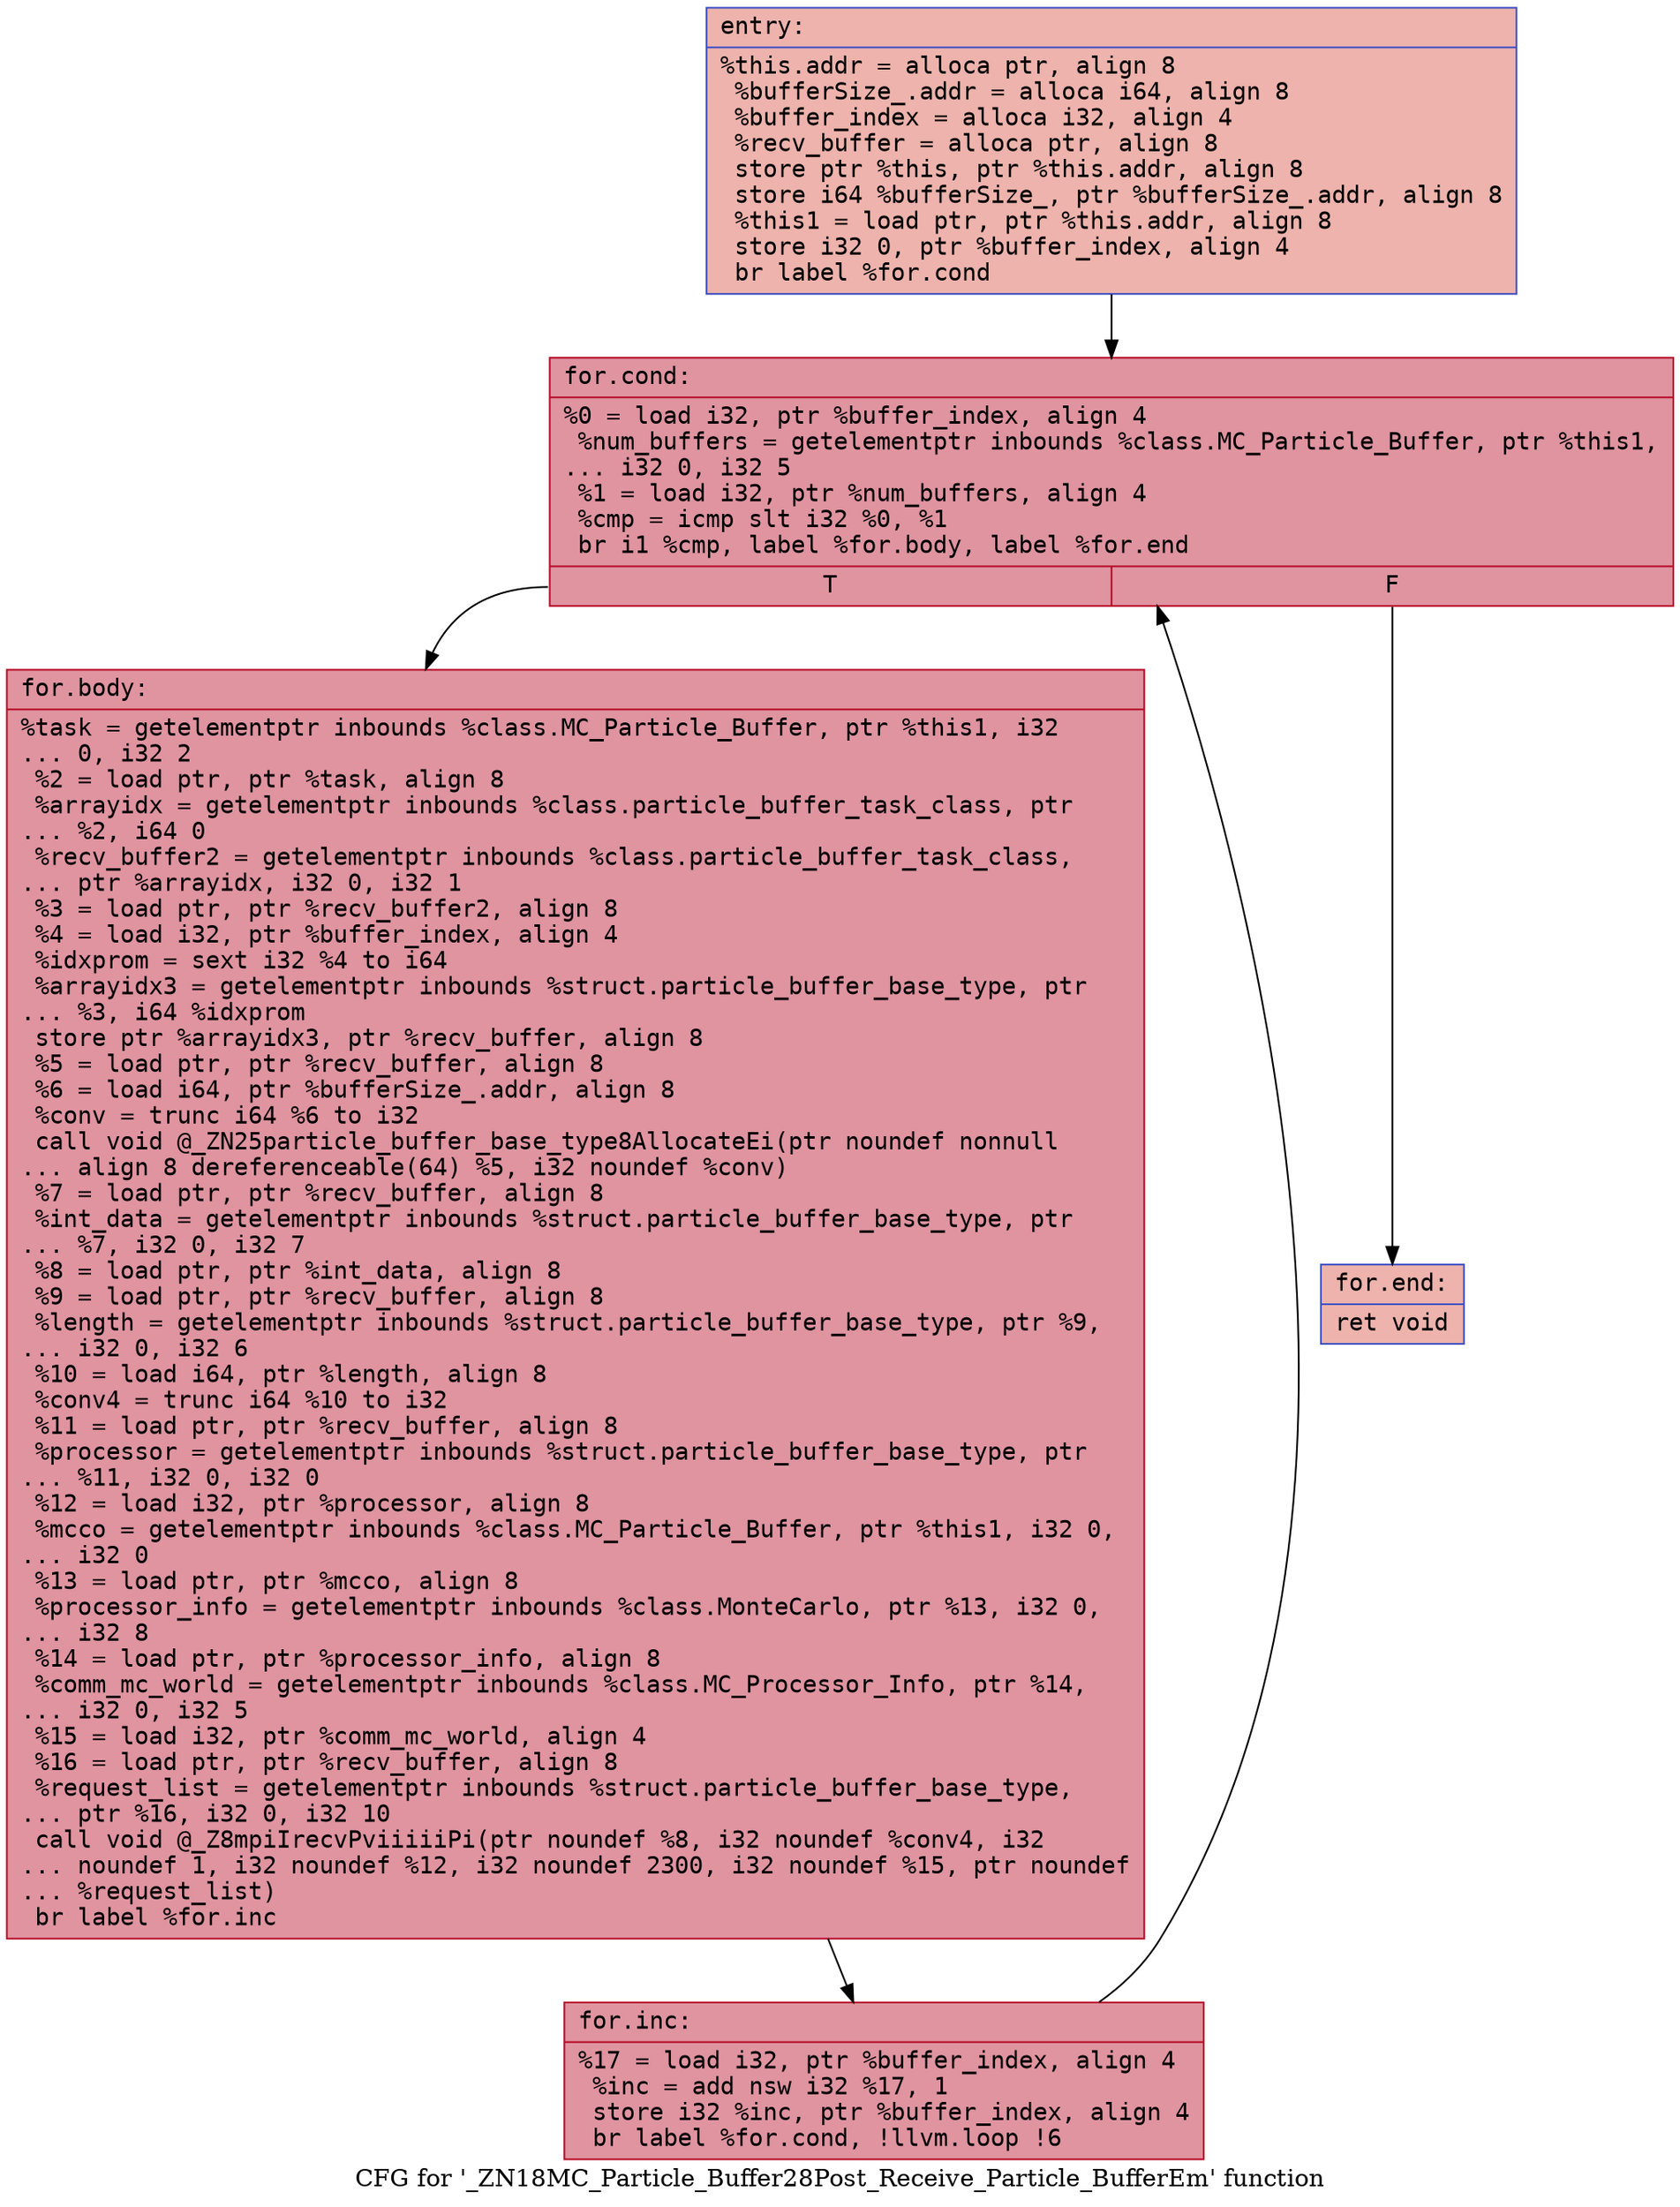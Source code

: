 digraph "CFG for '_ZN18MC_Particle_Buffer28Post_Receive_Particle_BufferEm' function" {
	label="CFG for '_ZN18MC_Particle_Buffer28Post_Receive_Particle_BufferEm' function";

	Node0x558b69493880 [shape=record,color="#3d50c3ff", style=filled, fillcolor="#d6524470" fontname="Courier",label="{entry:\l|  %this.addr = alloca ptr, align 8\l  %bufferSize_.addr = alloca i64, align 8\l  %buffer_index = alloca i32, align 4\l  %recv_buffer = alloca ptr, align 8\l  store ptr %this, ptr %this.addr, align 8\l  store i64 %bufferSize_, ptr %bufferSize_.addr, align 8\l  %this1 = load ptr, ptr %this.addr, align 8\l  store i32 0, ptr %buffer_index, align 4\l  br label %for.cond\l}"];
	Node0x558b69493880 -> Node0x558b69493ee0[tooltip="entry -> for.cond\nProbability 100.00%" ];
	Node0x558b69493ee0 [shape=record,color="#b70d28ff", style=filled, fillcolor="#b70d2870" fontname="Courier",label="{for.cond:\l|  %0 = load i32, ptr %buffer_index, align 4\l  %num_buffers = getelementptr inbounds %class.MC_Particle_Buffer, ptr %this1,\l... i32 0, i32 5\l  %1 = load i32, ptr %num_buffers, align 4\l  %cmp = icmp slt i32 %0, %1\l  br i1 %cmp, label %for.body, label %for.end\l|{<s0>T|<s1>F}}"];
	Node0x558b69493ee0:s0 -> Node0x558b694941a0[tooltip="for.cond -> for.body\nProbability 96.88%" ];
	Node0x558b69493ee0:s1 -> Node0x558b694941f0[tooltip="for.cond -> for.end\nProbability 3.12%" ];
	Node0x558b694941a0 [shape=record,color="#b70d28ff", style=filled, fillcolor="#b70d2870" fontname="Courier",label="{for.body:\l|  %task = getelementptr inbounds %class.MC_Particle_Buffer, ptr %this1, i32\l... 0, i32 2\l  %2 = load ptr, ptr %task, align 8\l  %arrayidx = getelementptr inbounds %class.particle_buffer_task_class, ptr\l... %2, i64 0\l  %recv_buffer2 = getelementptr inbounds %class.particle_buffer_task_class,\l... ptr %arrayidx, i32 0, i32 1\l  %3 = load ptr, ptr %recv_buffer2, align 8\l  %4 = load i32, ptr %buffer_index, align 4\l  %idxprom = sext i32 %4 to i64\l  %arrayidx3 = getelementptr inbounds %struct.particle_buffer_base_type, ptr\l... %3, i64 %idxprom\l  store ptr %arrayidx3, ptr %recv_buffer, align 8\l  %5 = load ptr, ptr %recv_buffer, align 8\l  %6 = load i64, ptr %bufferSize_.addr, align 8\l  %conv = trunc i64 %6 to i32\l  call void @_ZN25particle_buffer_base_type8AllocateEi(ptr noundef nonnull\l... align 8 dereferenceable(64) %5, i32 noundef %conv)\l  %7 = load ptr, ptr %recv_buffer, align 8\l  %int_data = getelementptr inbounds %struct.particle_buffer_base_type, ptr\l... %7, i32 0, i32 7\l  %8 = load ptr, ptr %int_data, align 8\l  %9 = load ptr, ptr %recv_buffer, align 8\l  %length = getelementptr inbounds %struct.particle_buffer_base_type, ptr %9,\l... i32 0, i32 6\l  %10 = load i64, ptr %length, align 8\l  %conv4 = trunc i64 %10 to i32\l  %11 = load ptr, ptr %recv_buffer, align 8\l  %processor = getelementptr inbounds %struct.particle_buffer_base_type, ptr\l... %11, i32 0, i32 0\l  %12 = load i32, ptr %processor, align 8\l  %mcco = getelementptr inbounds %class.MC_Particle_Buffer, ptr %this1, i32 0,\l... i32 0\l  %13 = load ptr, ptr %mcco, align 8\l  %processor_info = getelementptr inbounds %class.MonteCarlo, ptr %13, i32 0,\l... i32 8\l  %14 = load ptr, ptr %processor_info, align 8\l  %comm_mc_world = getelementptr inbounds %class.MC_Processor_Info, ptr %14,\l... i32 0, i32 5\l  %15 = load i32, ptr %comm_mc_world, align 4\l  %16 = load ptr, ptr %recv_buffer, align 8\l  %request_list = getelementptr inbounds %struct.particle_buffer_base_type,\l... ptr %16, i32 0, i32 10\l  call void @_Z8mpiIrecvPviiiiiPi(ptr noundef %8, i32 noundef %conv4, i32\l... noundef 1, i32 noundef %12, i32 noundef 2300, i32 noundef %15, ptr noundef\l... %request_list)\l  br label %for.inc\l}"];
	Node0x558b694941a0 -> Node0x558b69495eb0[tooltip="for.body -> for.inc\nProbability 100.00%" ];
	Node0x558b69495eb0 [shape=record,color="#b70d28ff", style=filled, fillcolor="#b70d2870" fontname="Courier",label="{for.inc:\l|  %17 = load i32, ptr %buffer_index, align 4\l  %inc = add nsw i32 %17, 1\l  store i32 %inc, ptr %buffer_index, align 4\l  br label %for.cond, !llvm.loop !6\l}"];
	Node0x558b69495eb0 -> Node0x558b69493ee0[tooltip="for.inc -> for.cond\nProbability 100.00%" ];
	Node0x558b694941f0 [shape=record,color="#3d50c3ff", style=filled, fillcolor="#d6524470" fontname="Courier",label="{for.end:\l|  ret void\l}"];
}
